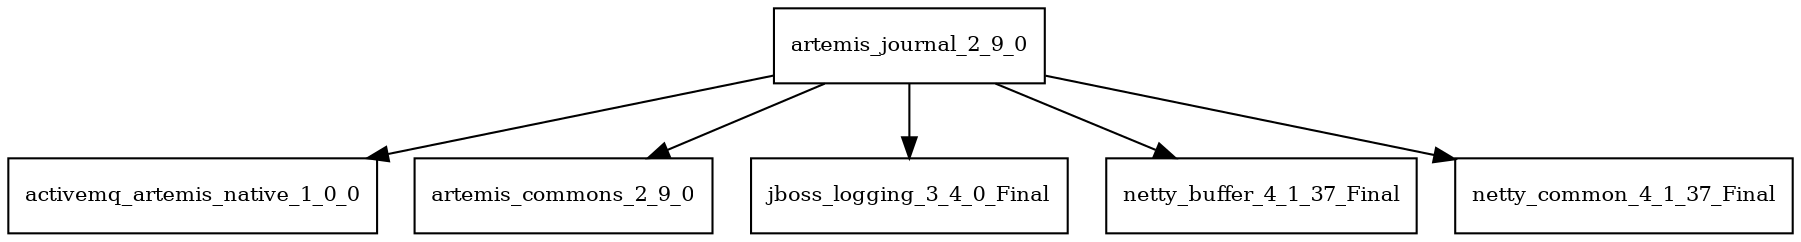 digraph artemis_journal_2_9_0_dependencies {
  node [shape = box, fontsize=10.0];
  artemis_journal_2_9_0 -> activemq_artemis_native_1_0_0;
  artemis_journal_2_9_0 -> artemis_commons_2_9_0;
  artemis_journal_2_9_0 -> jboss_logging_3_4_0_Final;
  artemis_journal_2_9_0 -> netty_buffer_4_1_37_Final;
  artemis_journal_2_9_0 -> netty_common_4_1_37_Final;
}
